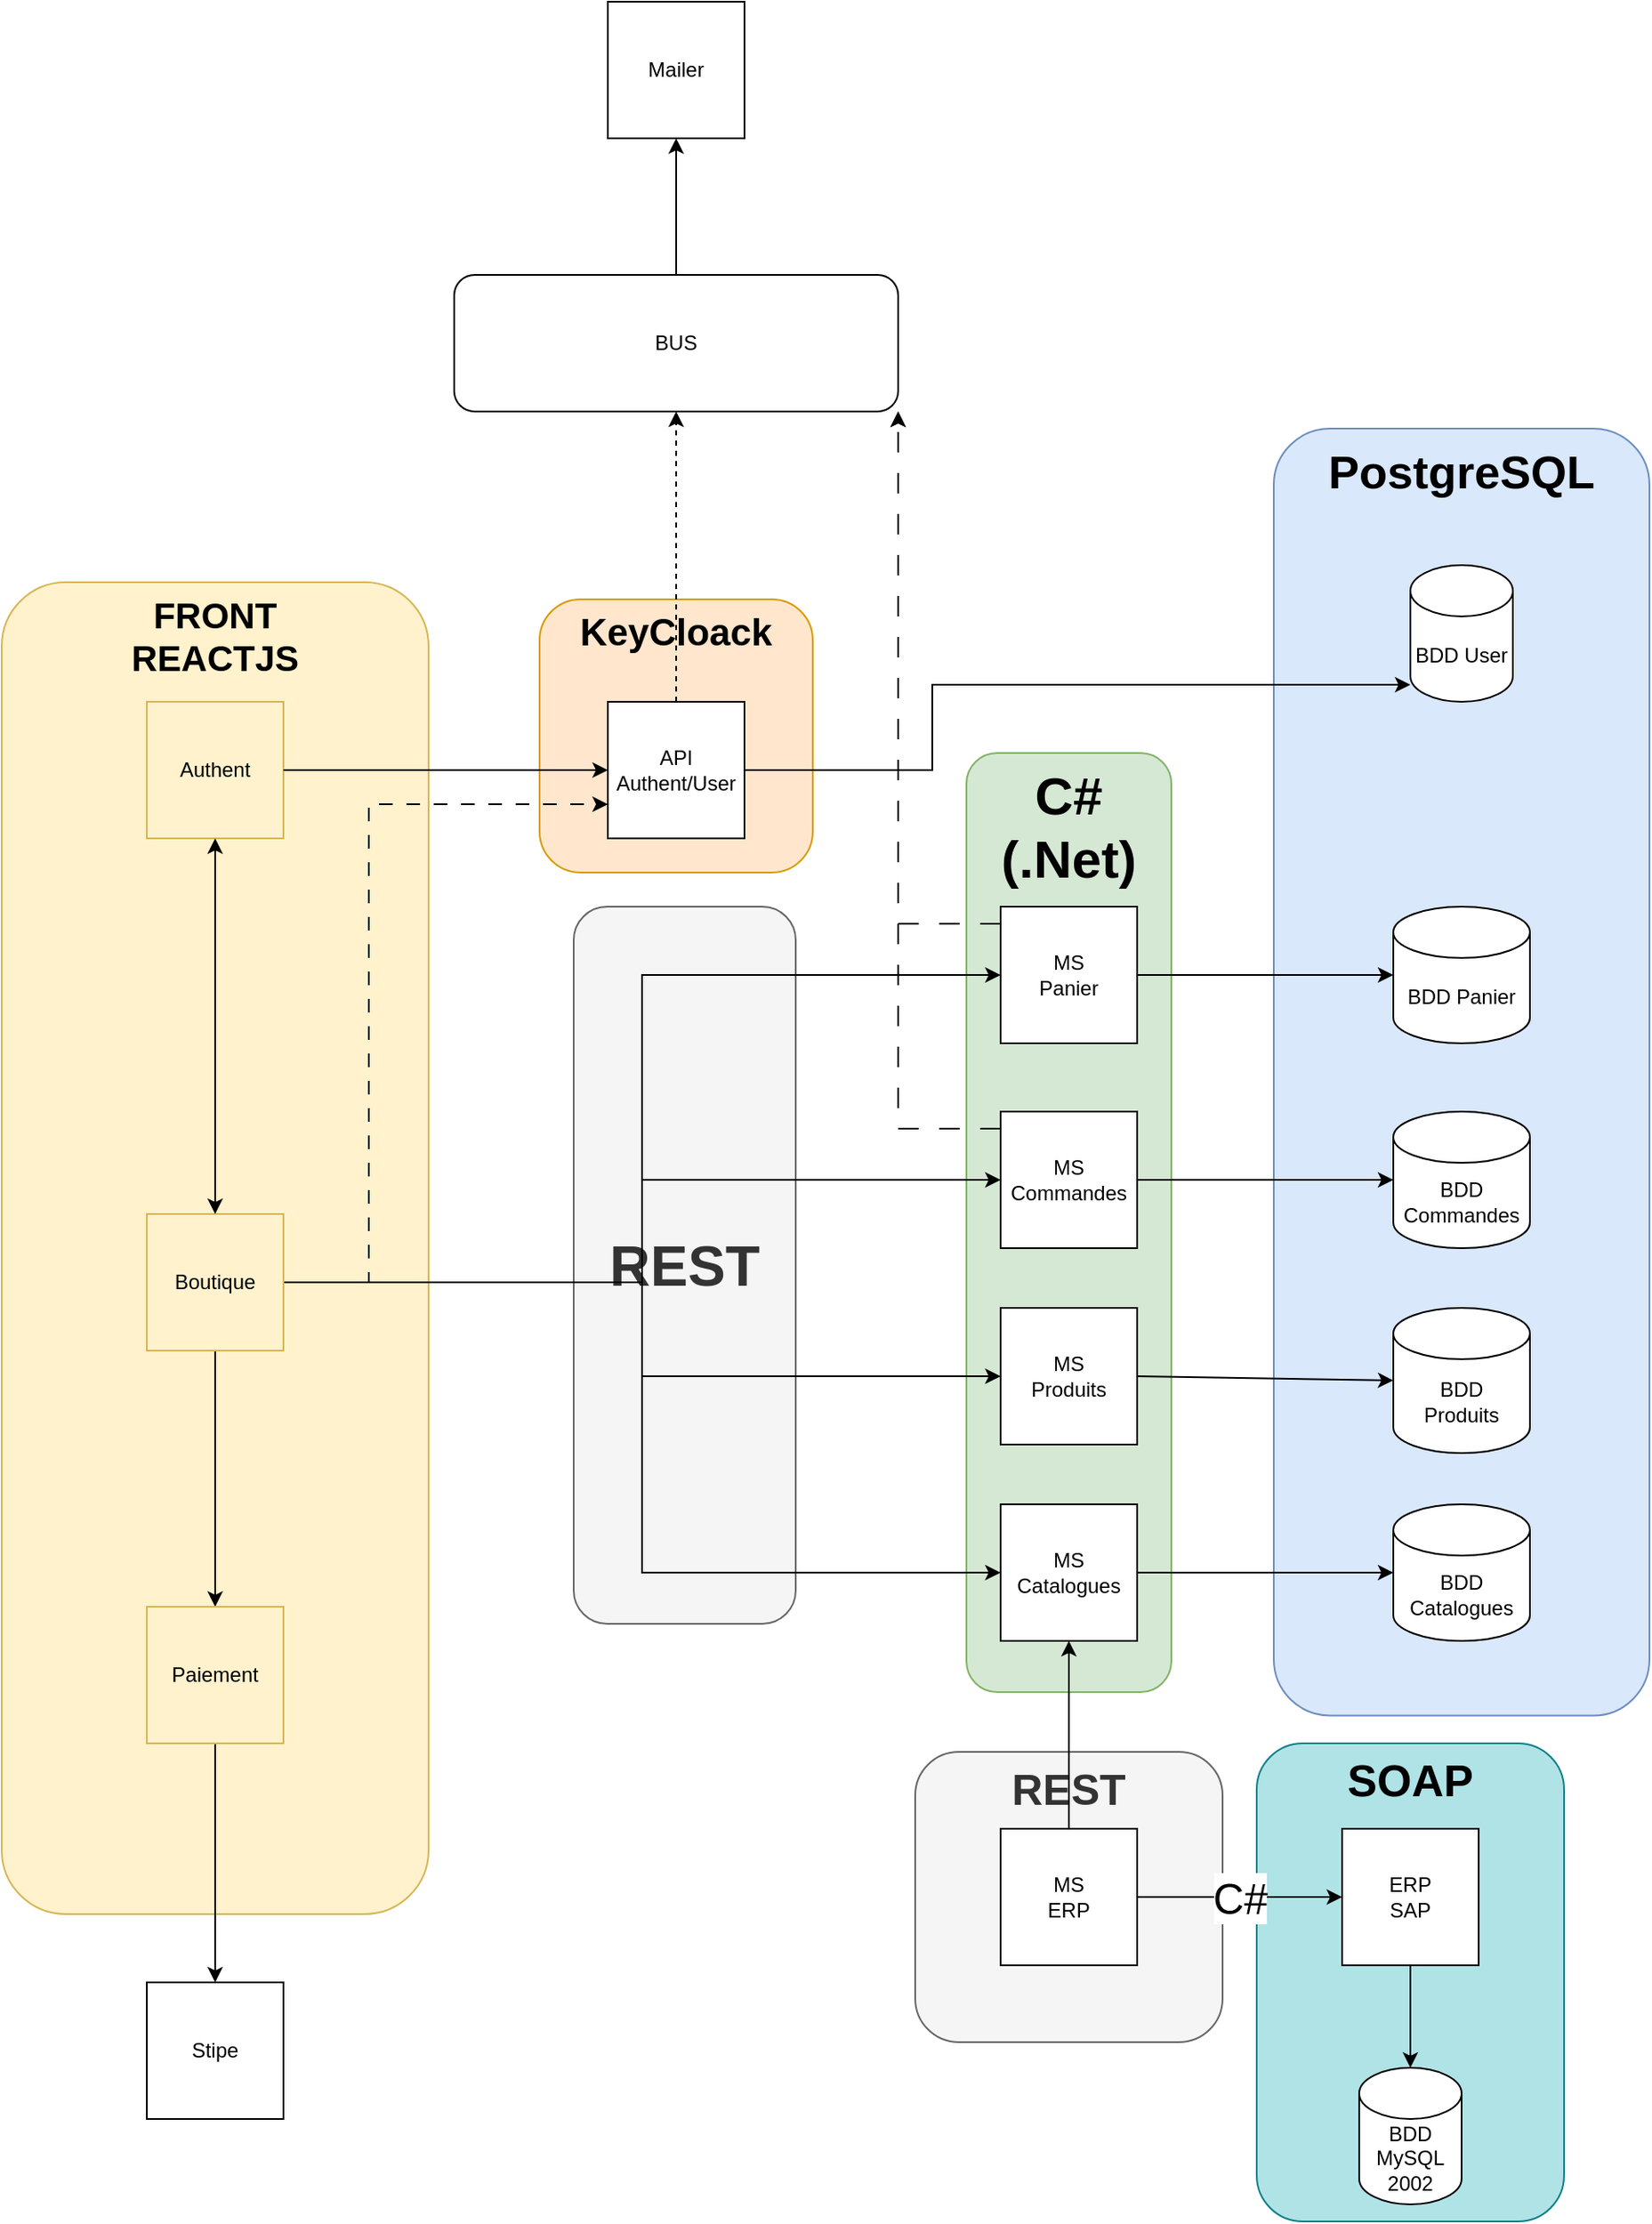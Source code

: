 <mxfile version="22.0.5" type="github">
  <diagram name="Page-1" id="Oe_0tBU1c9kDY5QCbZ42">
    <mxGraphModel dx="1400" dy="723" grid="1" gridSize="10" guides="1" tooltips="1" connect="1" arrows="1" fold="1" page="1" pageScale="1" pageWidth="2339" pageHeight="3300" math="0" shadow="0">
      <root>
        <mxCell id="0" />
        <mxCell id="1" parent="0" />
        <mxCell id="Fh1pSyh6M9uN1Ot8SOkC-70" value="&lt;b&gt;&lt;font style=&quot;font-size: 25px;&quot;&gt;REST&lt;/font&gt;&lt;/b&gt;" style="rounded=1;whiteSpace=wrap;html=1;verticalAlign=top;fillColor=#f5f5f5;fontColor=#333333;strokeColor=#666666;" vertex="1" parent="1">
          <mxGeometry x="930" y="2335" width="180" height="170" as="geometry" />
        </mxCell>
        <mxCell id="Fh1pSyh6M9uN1Ot8SOkC-69" value="&lt;b&gt;&lt;font style=&quot;font-size: 26px;&quot;&gt;SOAP&lt;/font&gt;&lt;/b&gt;" style="rounded=1;whiteSpace=wrap;html=1;verticalAlign=top;fillColor=#b0e3e6;strokeColor=#0e8088;" vertex="1" parent="1">
          <mxGeometry x="1130" y="2330" width="180" height="280" as="geometry" />
        </mxCell>
        <mxCell id="Fh1pSyh6M9uN1Ot8SOkC-66" value="&lt;b&gt;&lt;font style=&quot;font-size: 22px;&quot;&gt;KeyCloack&lt;/font&gt;&lt;/b&gt;" style="rounded=1;whiteSpace=wrap;html=1;verticalAlign=top;fillColor=#ffe6cc;strokeColor=#d79b00;" vertex="1" parent="1">
          <mxGeometry x="710" y="1660" width="160" height="160" as="geometry" />
        </mxCell>
        <mxCell id="Fh1pSyh6M9uN1Ot8SOkC-64" value="&lt;b&gt;&lt;font style=&quot;font-size: 33px;&quot;&gt;REST&lt;/font&gt;&lt;/b&gt;" style="rounded=1;whiteSpace=wrap;html=1;fillColor=#f5f5f5;fontColor=#333333;strokeColor=#666666;" vertex="1" parent="1">
          <mxGeometry x="730" y="1840" width="130" height="420" as="geometry" />
        </mxCell>
        <mxCell id="Fh1pSyh6M9uN1Ot8SOkC-55" value="&lt;b&gt;&lt;font style=&quot;font-size: 31px;&quot;&gt;C#&lt;br&gt;(.Net)&lt;br&gt;&lt;/font&gt;&lt;/b&gt;" style="rounded=1;whiteSpace=wrap;html=1;verticalAlign=top;fillColor=#d5e8d4;strokeColor=#82b366;" vertex="1" parent="1">
          <mxGeometry x="960" y="1750" width="120" height="550" as="geometry" />
        </mxCell>
        <mxCell id="Fh1pSyh6M9uN1Ot8SOkC-54" value="&lt;p style=&quot;line-height: 120%;&quot;&gt;&lt;b&gt;&lt;font style=&quot;font-size: 27px;&quot;&gt;PostgreSQL&lt;/font&gt;&lt;/b&gt;&lt;/p&gt;" style="rounded=1;whiteSpace=wrap;html=1;rotation=0;verticalAlign=top;textDirection=ltr;labelPosition=center;verticalLabelPosition=middle;align=center;fillColor=#dae8fc;strokeColor=#6c8ebf;" vertex="1" parent="1">
          <mxGeometry x="1140" y="1560" width="220" height="753.75" as="geometry" />
        </mxCell>
        <mxCell id="Fh1pSyh6M9uN1Ot8SOkC-30" value="&lt;b style=&quot;font-size: 21px;&quot;&gt;FRONT&lt;br&gt;REACTJS&lt;/b&gt;" style="rounded=1;whiteSpace=wrap;html=1;horizontal=1;verticalAlign=top;fillColor=#fff2cc;strokeColor=#d6b656;" vertex="1" parent="1">
          <mxGeometry x="395" y="1650" width="250" height="780" as="geometry" />
        </mxCell>
        <mxCell id="Fh1pSyh6M9uN1Ot8SOkC-2" value="Authent" style="whiteSpace=wrap;html=1;aspect=fixed;fillColor=#fff2cc;strokeColor=#d6b656;" vertex="1" parent="1">
          <mxGeometry x="480" y="1720" width="80" height="80" as="geometry" />
        </mxCell>
        <mxCell id="Fh1pSyh6M9uN1Ot8SOkC-29" style="edgeStyle=orthogonalEdgeStyle;rounded=0;orthogonalLoop=1;jettySize=auto;html=1;entryX=0;entryY=0.75;entryDx=0;entryDy=0;dashed=1;dashPattern=8 8;" edge="1" parent="1" source="Fh1pSyh6M9uN1Ot8SOkC-3" target="Fh1pSyh6M9uN1Ot8SOkC-6">
          <mxGeometry relative="1" as="geometry">
            <Array as="points">
              <mxPoint x="610" y="2060" />
              <mxPoint x="610" y="1780" />
            </Array>
          </mxGeometry>
        </mxCell>
        <mxCell id="Fh1pSyh6M9uN1Ot8SOkC-41" style="edgeStyle=orthogonalEdgeStyle;rounded=0;orthogonalLoop=1;jettySize=auto;html=1;entryX=0;entryY=0.5;entryDx=0;entryDy=0;" edge="1" parent="1" source="Fh1pSyh6M9uN1Ot8SOkC-3" target="Fh1pSyh6M9uN1Ot8SOkC-19">
          <mxGeometry relative="1" as="geometry" />
        </mxCell>
        <mxCell id="Fh1pSyh6M9uN1Ot8SOkC-42" style="edgeStyle=orthogonalEdgeStyle;rounded=0;orthogonalLoop=1;jettySize=auto;html=1;entryX=0;entryY=0.5;entryDx=0;entryDy=0;" edge="1" parent="1" source="Fh1pSyh6M9uN1Ot8SOkC-3" target="Fh1pSyh6M9uN1Ot8SOkC-12">
          <mxGeometry relative="1" as="geometry" />
        </mxCell>
        <mxCell id="Fh1pSyh6M9uN1Ot8SOkC-43" style="edgeStyle=orthogonalEdgeStyle;rounded=0;orthogonalLoop=1;jettySize=auto;html=1;entryX=0;entryY=0.5;entryDx=0;entryDy=0;" edge="1" parent="1" source="Fh1pSyh6M9uN1Ot8SOkC-3" target="Fh1pSyh6M9uN1Ot8SOkC-11">
          <mxGeometry relative="1" as="geometry" />
        </mxCell>
        <mxCell id="Fh1pSyh6M9uN1Ot8SOkC-44" style="edgeStyle=orthogonalEdgeStyle;rounded=0;orthogonalLoop=1;jettySize=auto;html=1;entryX=0;entryY=0.5;entryDx=0;entryDy=0;" edge="1" parent="1" source="Fh1pSyh6M9uN1Ot8SOkC-3" target="Fh1pSyh6M9uN1Ot8SOkC-22">
          <mxGeometry relative="1" as="geometry" />
        </mxCell>
        <mxCell id="Fh1pSyh6M9uN1Ot8SOkC-61" style="edgeStyle=orthogonalEdgeStyle;rounded=0;orthogonalLoop=1;jettySize=auto;html=1;entryX=0.5;entryY=0;entryDx=0;entryDy=0;" edge="1" parent="1" source="Fh1pSyh6M9uN1Ot8SOkC-3" target="Fh1pSyh6M9uN1Ot8SOkC-59">
          <mxGeometry relative="1" as="geometry" />
        </mxCell>
        <mxCell id="Fh1pSyh6M9uN1Ot8SOkC-3" value="Boutique" style="whiteSpace=wrap;html=1;aspect=fixed;fillColor=#fff2cc;strokeColor=#d6b656;" vertex="1" parent="1">
          <mxGeometry x="480" y="2020" width="80" height="80" as="geometry" />
        </mxCell>
        <mxCell id="Fh1pSyh6M9uN1Ot8SOkC-5" value="" style="endArrow=classic;startArrow=classic;html=1;rounded=0;exitX=0.5;exitY=0;exitDx=0;exitDy=0;entryX=0.5;entryY=1;entryDx=0;entryDy=0;" edge="1" parent="1" source="Fh1pSyh6M9uN1Ot8SOkC-3" target="Fh1pSyh6M9uN1Ot8SOkC-2">
          <mxGeometry width="50" height="50" relative="1" as="geometry">
            <mxPoint x="780" y="1880" as="sourcePoint" />
            <mxPoint x="830" y="1830" as="targetPoint" />
          </mxGeometry>
        </mxCell>
        <mxCell id="Fh1pSyh6M9uN1Ot8SOkC-9" style="edgeStyle=orthogonalEdgeStyle;rounded=0;orthogonalLoop=1;jettySize=auto;html=1;" edge="1" parent="1" source="Fh1pSyh6M9uN1Ot8SOkC-6" target="Fh1pSyh6M9uN1Ot8SOkC-8">
          <mxGeometry relative="1" as="geometry">
            <Array as="points">
              <mxPoint x="940" y="1760" />
              <mxPoint x="940" y="1710" />
            </Array>
          </mxGeometry>
        </mxCell>
        <mxCell id="Fh1pSyh6M9uN1Ot8SOkC-53" style="edgeStyle=orthogonalEdgeStyle;rounded=0;orthogonalLoop=1;jettySize=auto;html=1;entryX=0.5;entryY=1;entryDx=0;entryDy=0;dashed=1;" edge="1" parent="1" source="Fh1pSyh6M9uN1Ot8SOkC-6" target="Fh1pSyh6M9uN1Ot8SOkC-46">
          <mxGeometry relative="1" as="geometry" />
        </mxCell>
        <mxCell id="Fh1pSyh6M9uN1Ot8SOkC-6" value="API Authent/User&lt;br&gt;" style="whiteSpace=wrap;html=1;aspect=fixed;" vertex="1" parent="1">
          <mxGeometry x="750" y="1720" width="80" height="80" as="geometry" />
        </mxCell>
        <mxCell id="Fh1pSyh6M9uN1Ot8SOkC-7" value="" style="endArrow=classic;html=1;rounded=0;exitX=1;exitY=0.5;exitDx=0;exitDy=0;entryX=0;entryY=0.5;entryDx=0;entryDy=0;" edge="1" parent="1" source="Fh1pSyh6M9uN1Ot8SOkC-2" target="Fh1pSyh6M9uN1Ot8SOkC-6">
          <mxGeometry width="50" height="50" relative="1" as="geometry">
            <mxPoint x="780" y="1880" as="sourcePoint" />
            <mxPoint x="830" y="1830" as="targetPoint" />
          </mxGeometry>
        </mxCell>
        <mxCell id="Fh1pSyh6M9uN1Ot8SOkC-8" value="BDD User&lt;br&gt;" style="shape=cylinder3;whiteSpace=wrap;html=1;boundedLbl=1;backgroundOutline=1;size=15;" vertex="1" parent="1">
          <mxGeometry x="1220" y="1640" width="60" height="80" as="geometry" />
        </mxCell>
        <mxCell id="Fh1pSyh6M9uN1Ot8SOkC-11" value="MS&lt;br&gt;Produits" style="whiteSpace=wrap;html=1;aspect=fixed;" vertex="1" parent="1">
          <mxGeometry x="980" y="2075" width="80" height="80" as="geometry" />
        </mxCell>
        <mxCell id="Fh1pSyh6M9uN1Ot8SOkC-72" style="edgeStyle=orthogonalEdgeStyle;rounded=0;orthogonalLoop=1;jettySize=auto;html=1;entryX=1;entryY=1;entryDx=0;entryDy=0;dashed=1;dashPattern=12 12;" edge="1" parent="1" source="Fh1pSyh6M9uN1Ot8SOkC-12" target="Fh1pSyh6M9uN1Ot8SOkC-46">
          <mxGeometry relative="1" as="geometry">
            <Array as="points">
              <mxPoint x="920" y="1970" />
            </Array>
          </mxGeometry>
        </mxCell>
        <mxCell id="Fh1pSyh6M9uN1Ot8SOkC-12" value="MS&lt;br&gt;Commandes" style="whiteSpace=wrap;html=1;aspect=fixed;" vertex="1" parent="1">
          <mxGeometry x="980" y="1960" width="80" height="80" as="geometry" />
        </mxCell>
        <mxCell id="Fh1pSyh6M9uN1Ot8SOkC-13" value="BDD Commandes" style="shape=cylinder3;whiteSpace=wrap;html=1;boundedLbl=1;backgroundOutline=1;size=15;" vertex="1" parent="1">
          <mxGeometry x="1210" y="1960" width="80" height="80" as="geometry" />
        </mxCell>
        <mxCell id="Fh1pSyh6M9uN1Ot8SOkC-15" value="BDD&lt;br&gt;Produits" style="shape=cylinder3;whiteSpace=wrap;html=1;boundedLbl=1;backgroundOutline=1;size=15;" vertex="1" parent="1">
          <mxGeometry x="1210" y="2075" width="80" height="85" as="geometry" />
        </mxCell>
        <mxCell id="Fh1pSyh6M9uN1Ot8SOkC-16" value="" style="endArrow=classic;html=1;rounded=0;entryX=0;entryY=0.5;entryDx=0;entryDy=0;entryPerimeter=0;" edge="1" parent="1" target="Fh1pSyh6M9uN1Ot8SOkC-13">
          <mxGeometry width="50" height="50" relative="1" as="geometry">
            <mxPoint x="1060" y="2000" as="sourcePoint" />
            <mxPoint x="1110" y="1950" as="targetPoint" />
          </mxGeometry>
        </mxCell>
        <mxCell id="Fh1pSyh6M9uN1Ot8SOkC-17" value="" style="endArrow=classic;html=1;rounded=0;exitX=1;exitY=0.5;exitDx=0;exitDy=0;entryX=0;entryY=0.5;entryDx=0;entryDy=0;entryPerimeter=0;" edge="1" parent="1" source="Fh1pSyh6M9uN1Ot8SOkC-11" target="Fh1pSyh6M9uN1Ot8SOkC-15">
          <mxGeometry width="50" height="50" relative="1" as="geometry">
            <mxPoint x="1090" y="2120" as="sourcePoint" />
            <mxPoint x="1180" y="2115" as="targetPoint" />
          </mxGeometry>
        </mxCell>
        <mxCell id="Fh1pSyh6M9uN1Ot8SOkC-71" style="edgeStyle=orthogonalEdgeStyle;rounded=0;orthogonalLoop=1;jettySize=auto;html=1;entryX=1;entryY=1;entryDx=0;entryDy=0;dashed=1;dashPattern=12 12;" edge="1" parent="1" source="Fh1pSyh6M9uN1Ot8SOkC-19" target="Fh1pSyh6M9uN1Ot8SOkC-46">
          <mxGeometry relative="1" as="geometry">
            <Array as="points">
              <mxPoint x="920" y="1850" />
            </Array>
          </mxGeometry>
        </mxCell>
        <mxCell id="Fh1pSyh6M9uN1Ot8SOkC-19" value="MS&lt;br&gt;Panier" style="whiteSpace=wrap;html=1;aspect=fixed;" vertex="1" parent="1">
          <mxGeometry x="980" y="1840" width="80" height="80" as="geometry" />
        </mxCell>
        <mxCell id="Fh1pSyh6M9uN1Ot8SOkC-20" value="BDD Panier" style="shape=cylinder3;whiteSpace=wrap;html=1;boundedLbl=1;backgroundOutline=1;size=15;" vertex="1" parent="1">
          <mxGeometry x="1210" y="1840" width="80" height="80" as="geometry" />
        </mxCell>
        <mxCell id="Fh1pSyh6M9uN1Ot8SOkC-21" value="" style="endArrow=classic;html=1;rounded=0;entryX=0;entryY=0.5;entryDx=0;entryDy=0;entryPerimeter=0;" edge="1" parent="1" target="Fh1pSyh6M9uN1Ot8SOkC-20">
          <mxGeometry width="50" height="50" relative="1" as="geometry">
            <mxPoint x="1060" y="1880" as="sourcePoint" />
            <mxPoint x="1110" y="1830" as="targetPoint" />
          </mxGeometry>
        </mxCell>
        <mxCell id="Fh1pSyh6M9uN1Ot8SOkC-22" value="MS&lt;br&gt;Catalogues" style="whiteSpace=wrap;html=1;aspect=fixed;" vertex="1" parent="1">
          <mxGeometry x="980" y="2190" width="80" height="80" as="geometry" />
        </mxCell>
        <mxCell id="Fh1pSyh6M9uN1Ot8SOkC-23" value="BDD&lt;br&gt;Catalogues" style="shape=cylinder3;whiteSpace=wrap;html=1;boundedLbl=1;backgroundOutline=1;size=15;" vertex="1" parent="1">
          <mxGeometry x="1210" y="2190" width="80" height="80" as="geometry" />
        </mxCell>
        <mxCell id="Fh1pSyh6M9uN1Ot8SOkC-24" value="" style="endArrow=classic;html=1;rounded=0;entryX=0;entryY=0.5;entryDx=0;entryDy=0;entryPerimeter=0;" edge="1" parent="1" target="Fh1pSyh6M9uN1Ot8SOkC-23">
          <mxGeometry width="50" height="50" relative="1" as="geometry">
            <mxPoint x="1060" y="2230" as="sourcePoint" />
            <mxPoint x="1110" y="2180" as="targetPoint" />
          </mxGeometry>
        </mxCell>
        <mxCell id="Fh1pSyh6M9uN1Ot8SOkC-35" style="edgeStyle=orthogonalEdgeStyle;rounded=0;orthogonalLoop=1;jettySize=auto;html=1;" edge="1" parent="1" source="Fh1pSyh6M9uN1Ot8SOkC-33" target="Fh1pSyh6M9uN1Ot8SOkC-34">
          <mxGeometry relative="1" as="geometry" />
        </mxCell>
        <mxCell id="Fh1pSyh6M9uN1Ot8SOkC-33" value="ERP&lt;br&gt;SAP" style="whiteSpace=wrap;html=1;aspect=fixed;" vertex="1" parent="1">
          <mxGeometry x="1180" y="2380" width="80" height="80" as="geometry" />
        </mxCell>
        <mxCell id="Fh1pSyh6M9uN1Ot8SOkC-34" value="BDD MySQL 2002" style="shape=cylinder3;whiteSpace=wrap;html=1;boundedLbl=1;backgroundOutline=1;size=15;" vertex="1" parent="1">
          <mxGeometry x="1190" y="2520" width="60" height="80" as="geometry" />
        </mxCell>
        <mxCell id="Fh1pSyh6M9uN1Ot8SOkC-39" value="&lt;font style=&quot;font-size: 25px;&quot;&gt;C#&lt;/font&gt;" style="edgeStyle=orthogonalEdgeStyle;rounded=0;orthogonalLoop=1;jettySize=auto;html=1;entryX=0;entryY=0.5;entryDx=0;entryDy=0;" edge="1" parent="1" source="Fh1pSyh6M9uN1Ot8SOkC-37" target="Fh1pSyh6M9uN1Ot8SOkC-33">
          <mxGeometry relative="1" as="geometry" />
        </mxCell>
        <mxCell id="Fh1pSyh6M9uN1Ot8SOkC-67" style="edgeStyle=orthogonalEdgeStyle;rounded=0;orthogonalLoop=1;jettySize=auto;html=1;entryX=0.5;entryY=1;entryDx=0;entryDy=0;" edge="1" parent="1" source="Fh1pSyh6M9uN1Ot8SOkC-37" target="Fh1pSyh6M9uN1Ot8SOkC-22">
          <mxGeometry relative="1" as="geometry" />
        </mxCell>
        <mxCell id="Fh1pSyh6M9uN1Ot8SOkC-37" value="MS&lt;br&gt;ERP" style="whiteSpace=wrap;html=1;aspect=fixed;" vertex="1" parent="1">
          <mxGeometry x="980" y="2380" width="80" height="80" as="geometry" />
        </mxCell>
        <mxCell id="Fh1pSyh6M9uN1Ot8SOkC-45" value="Mailer" style="whiteSpace=wrap;html=1;aspect=fixed;" vertex="1" parent="1">
          <mxGeometry x="750" y="1310" width="80" height="80" as="geometry" />
        </mxCell>
        <mxCell id="Fh1pSyh6M9uN1Ot8SOkC-50" style="edgeStyle=orthogonalEdgeStyle;rounded=0;orthogonalLoop=1;jettySize=auto;html=1;entryX=0.5;entryY=1;entryDx=0;entryDy=0;" edge="1" parent="1" source="Fh1pSyh6M9uN1Ot8SOkC-46" target="Fh1pSyh6M9uN1Ot8SOkC-45">
          <mxGeometry relative="1" as="geometry" />
        </mxCell>
        <mxCell id="Fh1pSyh6M9uN1Ot8SOkC-46" value="BUS" style="rounded=1;whiteSpace=wrap;html=1;" vertex="1" parent="1">
          <mxGeometry x="660" y="1470" width="260" height="80" as="geometry" />
        </mxCell>
        <mxCell id="Fh1pSyh6M9uN1Ot8SOkC-63" style="edgeStyle=orthogonalEdgeStyle;rounded=0;orthogonalLoop=1;jettySize=auto;html=1;entryX=0.5;entryY=0;entryDx=0;entryDy=0;" edge="1" parent="1" source="Fh1pSyh6M9uN1Ot8SOkC-59" target="Fh1pSyh6M9uN1Ot8SOkC-62">
          <mxGeometry relative="1" as="geometry" />
        </mxCell>
        <mxCell id="Fh1pSyh6M9uN1Ot8SOkC-59" value="Paiement" style="whiteSpace=wrap;html=1;aspect=fixed;fillColor=#fff2cc;strokeColor=#d6b656;" vertex="1" parent="1">
          <mxGeometry x="480" y="2250" width="80" height="80" as="geometry" />
        </mxCell>
        <mxCell id="Fh1pSyh6M9uN1Ot8SOkC-62" value="Stipe" style="whiteSpace=wrap;html=1;aspect=fixed;" vertex="1" parent="1">
          <mxGeometry x="480" y="2470" width="80" height="80" as="geometry" />
        </mxCell>
      </root>
    </mxGraphModel>
  </diagram>
</mxfile>

